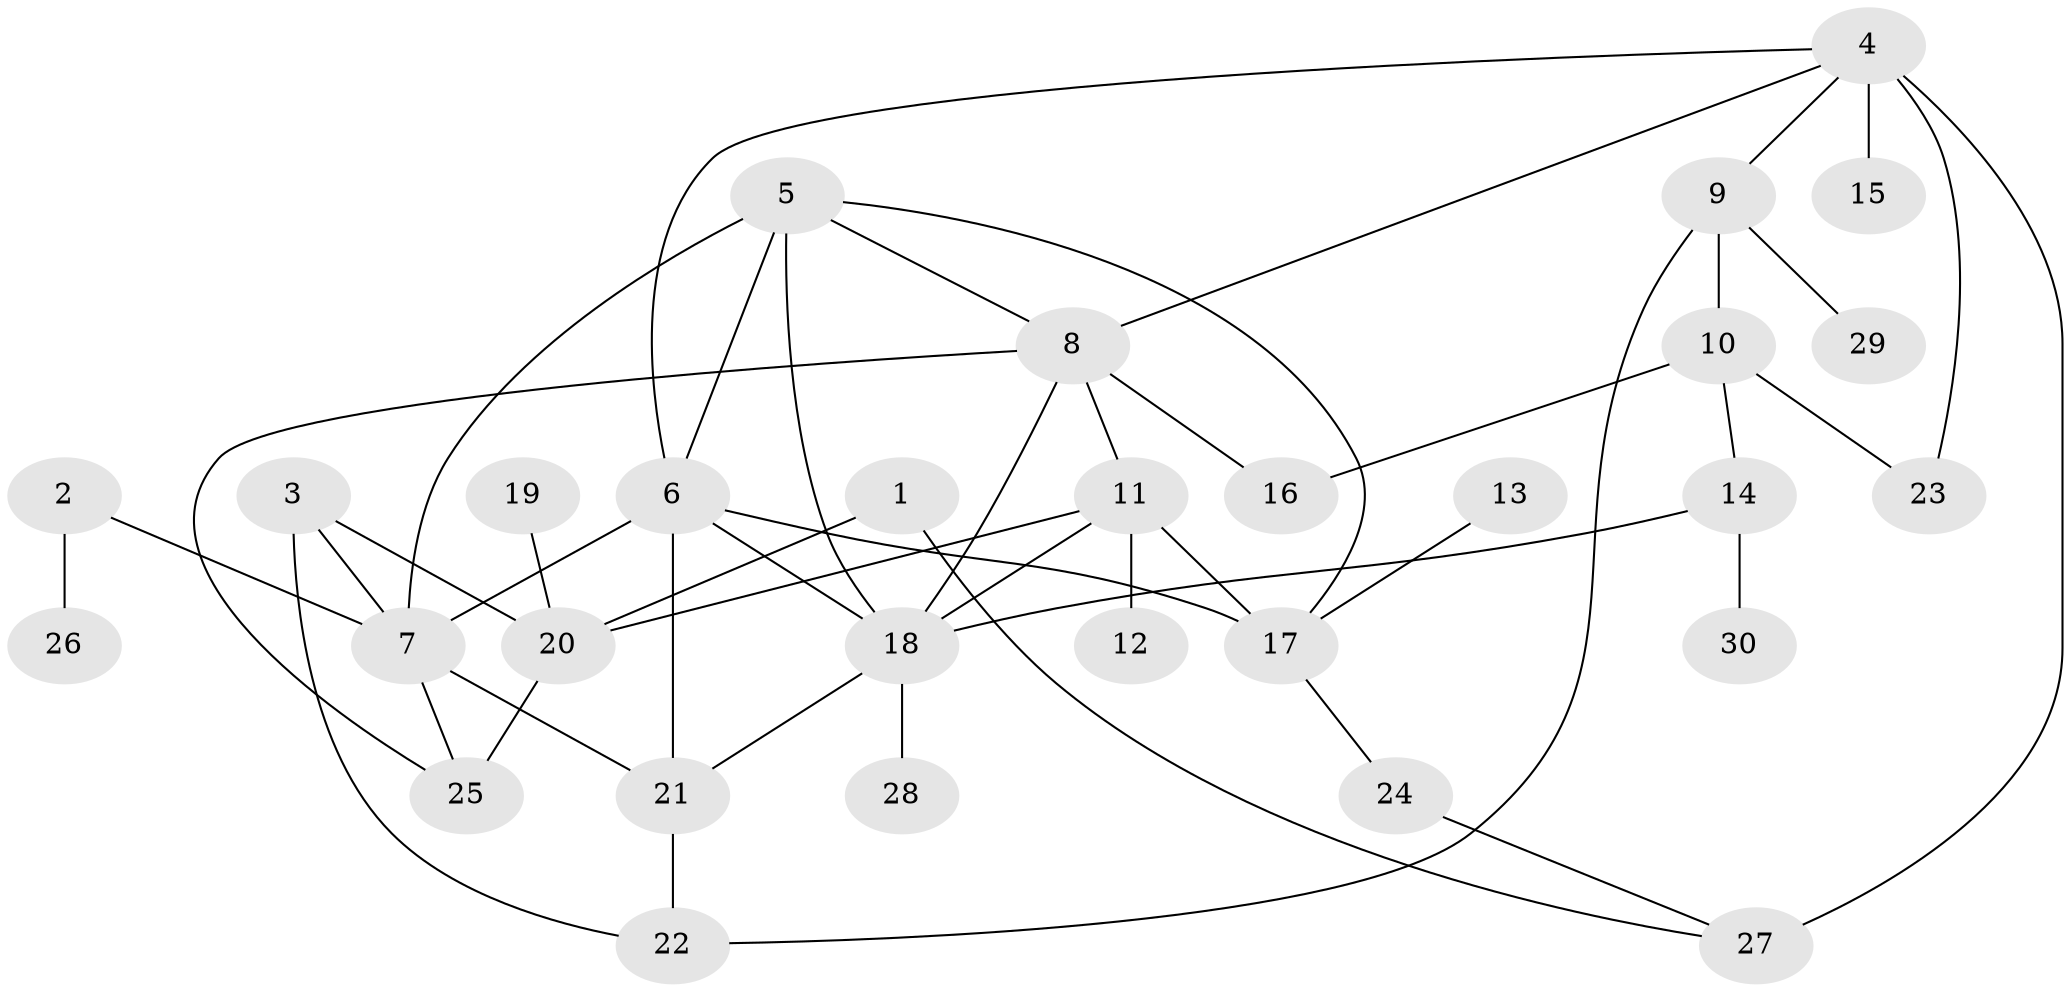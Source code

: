 // original degree distribution, {2: 0.3, 7: 0.016666666666666666, 6: 0.1, 4: 0.13333333333333333, 5: 0.05, 1: 0.25, 3: 0.15}
// Generated by graph-tools (version 1.1) at 2025/00/03/09/25 03:00:57]
// undirected, 30 vertices, 48 edges
graph export_dot {
graph [start="1"]
  node [color=gray90,style=filled];
  1;
  2;
  3;
  4;
  5;
  6;
  7;
  8;
  9;
  10;
  11;
  12;
  13;
  14;
  15;
  16;
  17;
  18;
  19;
  20;
  21;
  22;
  23;
  24;
  25;
  26;
  27;
  28;
  29;
  30;
  1 -- 20 [weight=1.0];
  1 -- 27 [weight=1.0];
  2 -- 7 [weight=1.0];
  2 -- 26 [weight=1.0];
  3 -- 7 [weight=1.0];
  3 -- 20 [weight=1.0];
  3 -- 22 [weight=1.0];
  4 -- 6 [weight=1.0];
  4 -- 8 [weight=1.0];
  4 -- 9 [weight=1.0];
  4 -- 15 [weight=2.0];
  4 -- 23 [weight=1.0];
  4 -- 27 [weight=2.0];
  5 -- 6 [weight=1.0];
  5 -- 7 [weight=1.0];
  5 -- 8 [weight=1.0];
  5 -- 17 [weight=1.0];
  5 -- 18 [weight=1.0];
  6 -- 7 [weight=1.0];
  6 -- 17 [weight=3.0];
  6 -- 18 [weight=1.0];
  6 -- 21 [weight=1.0];
  7 -- 21 [weight=1.0];
  7 -- 25 [weight=1.0];
  8 -- 11 [weight=1.0];
  8 -- 16 [weight=1.0];
  8 -- 18 [weight=1.0];
  8 -- 25 [weight=1.0];
  9 -- 10 [weight=1.0];
  9 -- 22 [weight=1.0];
  9 -- 29 [weight=1.0];
  10 -- 14 [weight=1.0];
  10 -- 16 [weight=1.0];
  10 -- 23 [weight=1.0];
  11 -- 12 [weight=1.0];
  11 -- 17 [weight=1.0];
  11 -- 18 [weight=1.0];
  11 -- 20 [weight=1.0];
  13 -- 17 [weight=1.0];
  14 -- 18 [weight=2.0];
  14 -- 30 [weight=1.0];
  17 -- 24 [weight=1.0];
  18 -- 21 [weight=1.0];
  18 -- 28 [weight=1.0];
  19 -- 20 [weight=1.0];
  20 -- 25 [weight=2.0];
  21 -- 22 [weight=1.0];
  24 -- 27 [weight=1.0];
}
